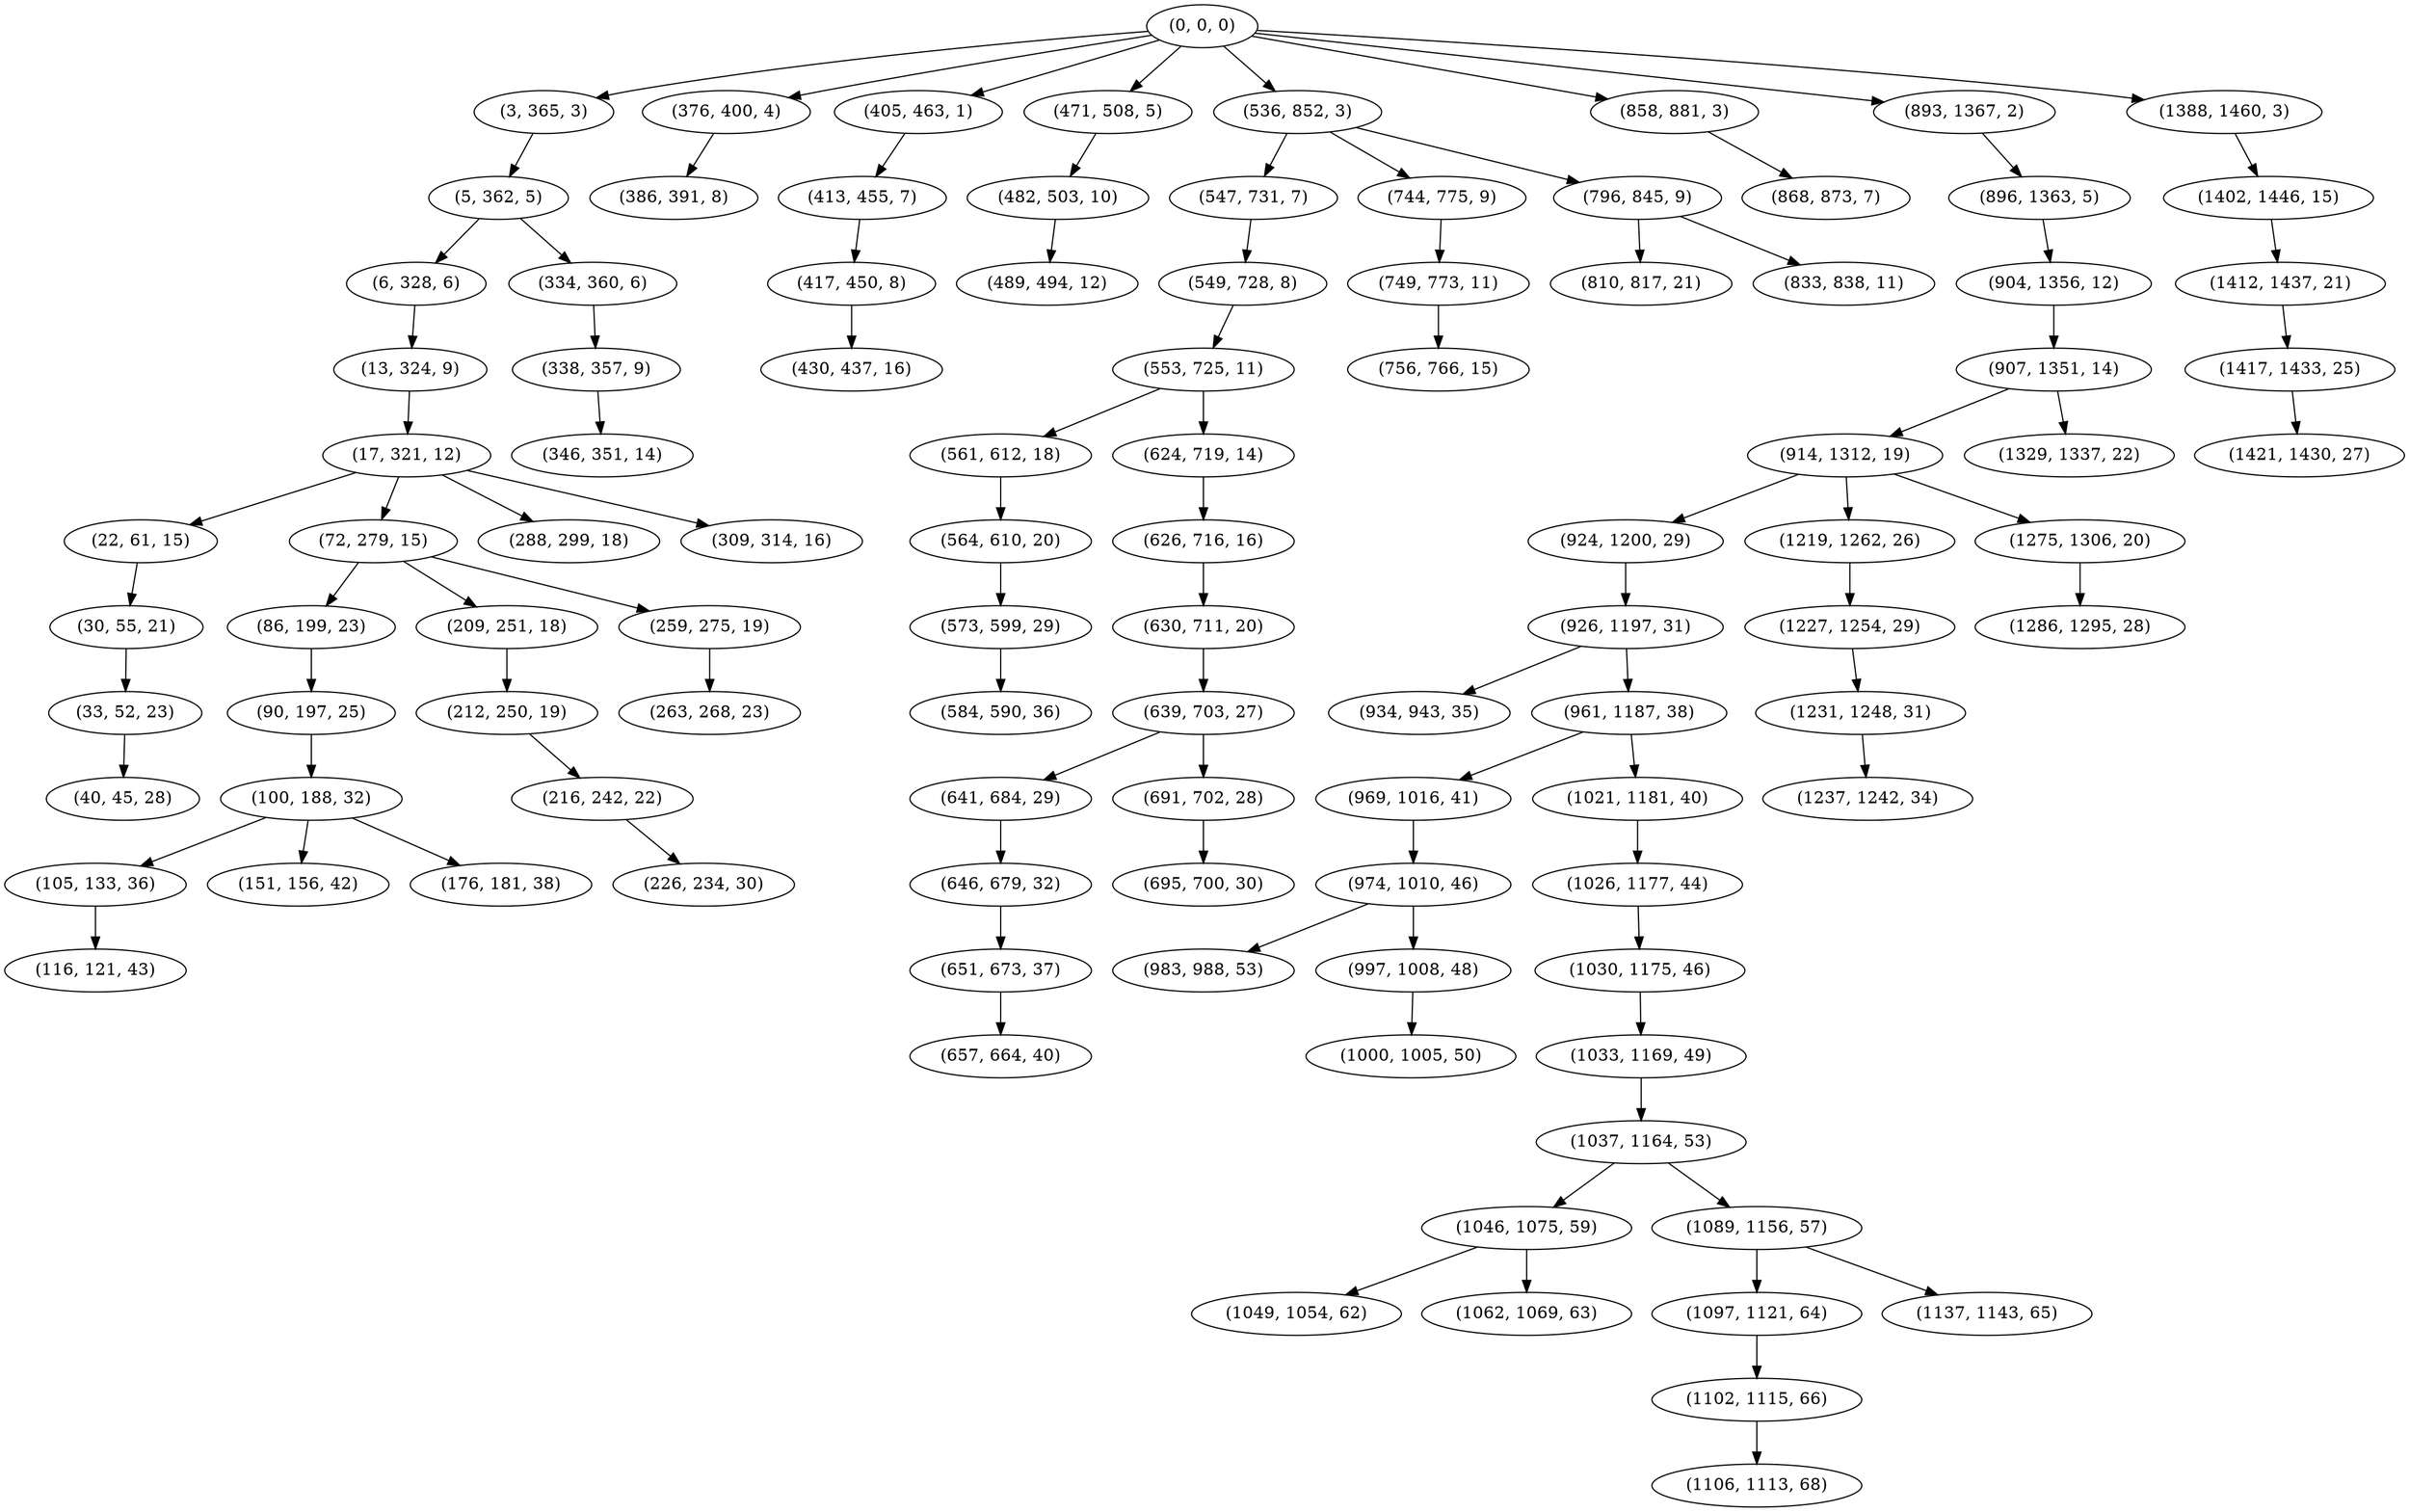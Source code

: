 digraph tree {
    "(0, 0, 0)";
    "(3, 365, 3)";
    "(5, 362, 5)";
    "(6, 328, 6)";
    "(13, 324, 9)";
    "(17, 321, 12)";
    "(22, 61, 15)";
    "(30, 55, 21)";
    "(33, 52, 23)";
    "(40, 45, 28)";
    "(72, 279, 15)";
    "(86, 199, 23)";
    "(90, 197, 25)";
    "(100, 188, 32)";
    "(105, 133, 36)";
    "(116, 121, 43)";
    "(151, 156, 42)";
    "(176, 181, 38)";
    "(209, 251, 18)";
    "(212, 250, 19)";
    "(216, 242, 22)";
    "(226, 234, 30)";
    "(259, 275, 19)";
    "(263, 268, 23)";
    "(288, 299, 18)";
    "(309, 314, 16)";
    "(334, 360, 6)";
    "(338, 357, 9)";
    "(346, 351, 14)";
    "(376, 400, 4)";
    "(386, 391, 8)";
    "(405, 463, 1)";
    "(413, 455, 7)";
    "(417, 450, 8)";
    "(430, 437, 16)";
    "(471, 508, 5)";
    "(482, 503, 10)";
    "(489, 494, 12)";
    "(536, 852, 3)";
    "(547, 731, 7)";
    "(549, 728, 8)";
    "(553, 725, 11)";
    "(561, 612, 18)";
    "(564, 610, 20)";
    "(573, 599, 29)";
    "(584, 590, 36)";
    "(624, 719, 14)";
    "(626, 716, 16)";
    "(630, 711, 20)";
    "(639, 703, 27)";
    "(641, 684, 29)";
    "(646, 679, 32)";
    "(651, 673, 37)";
    "(657, 664, 40)";
    "(691, 702, 28)";
    "(695, 700, 30)";
    "(744, 775, 9)";
    "(749, 773, 11)";
    "(756, 766, 15)";
    "(796, 845, 9)";
    "(810, 817, 21)";
    "(833, 838, 11)";
    "(858, 881, 3)";
    "(868, 873, 7)";
    "(893, 1367, 2)";
    "(896, 1363, 5)";
    "(904, 1356, 12)";
    "(907, 1351, 14)";
    "(914, 1312, 19)";
    "(924, 1200, 29)";
    "(926, 1197, 31)";
    "(934, 943, 35)";
    "(961, 1187, 38)";
    "(969, 1016, 41)";
    "(974, 1010, 46)";
    "(983, 988, 53)";
    "(997, 1008, 48)";
    "(1000, 1005, 50)";
    "(1021, 1181, 40)";
    "(1026, 1177, 44)";
    "(1030, 1175, 46)";
    "(1033, 1169, 49)";
    "(1037, 1164, 53)";
    "(1046, 1075, 59)";
    "(1049, 1054, 62)";
    "(1062, 1069, 63)";
    "(1089, 1156, 57)";
    "(1097, 1121, 64)";
    "(1102, 1115, 66)";
    "(1106, 1113, 68)";
    "(1137, 1143, 65)";
    "(1219, 1262, 26)";
    "(1227, 1254, 29)";
    "(1231, 1248, 31)";
    "(1237, 1242, 34)";
    "(1275, 1306, 20)";
    "(1286, 1295, 28)";
    "(1329, 1337, 22)";
    "(1388, 1460, 3)";
    "(1402, 1446, 15)";
    "(1412, 1437, 21)";
    "(1417, 1433, 25)";
    "(1421, 1430, 27)";
    "(0, 0, 0)" -> "(3, 365, 3)";
    "(0, 0, 0)" -> "(376, 400, 4)";
    "(0, 0, 0)" -> "(405, 463, 1)";
    "(0, 0, 0)" -> "(471, 508, 5)";
    "(0, 0, 0)" -> "(536, 852, 3)";
    "(0, 0, 0)" -> "(858, 881, 3)";
    "(0, 0, 0)" -> "(893, 1367, 2)";
    "(0, 0, 0)" -> "(1388, 1460, 3)";
    "(3, 365, 3)" -> "(5, 362, 5)";
    "(5, 362, 5)" -> "(6, 328, 6)";
    "(5, 362, 5)" -> "(334, 360, 6)";
    "(6, 328, 6)" -> "(13, 324, 9)";
    "(13, 324, 9)" -> "(17, 321, 12)";
    "(17, 321, 12)" -> "(22, 61, 15)";
    "(17, 321, 12)" -> "(72, 279, 15)";
    "(17, 321, 12)" -> "(288, 299, 18)";
    "(17, 321, 12)" -> "(309, 314, 16)";
    "(22, 61, 15)" -> "(30, 55, 21)";
    "(30, 55, 21)" -> "(33, 52, 23)";
    "(33, 52, 23)" -> "(40, 45, 28)";
    "(72, 279, 15)" -> "(86, 199, 23)";
    "(72, 279, 15)" -> "(209, 251, 18)";
    "(72, 279, 15)" -> "(259, 275, 19)";
    "(86, 199, 23)" -> "(90, 197, 25)";
    "(90, 197, 25)" -> "(100, 188, 32)";
    "(100, 188, 32)" -> "(105, 133, 36)";
    "(100, 188, 32)" -> "(151, 156, 42)";
    "(100, 188, 32)" -> "(176, 181, 38)";
    "(105, 133, 36)" -> "(116, 121, 43)";
    "(209, 251, 18)" -> "(212, 250, 19)";
    "(212, 250, 19)" -> "(216, 242, 22)";
    "(216, 242, 22)" -> "(226, 234, 30)";
    "(259, 275, 19)" -> "(263, 268, 23)";
    "(334, 360, 6)" -> "(338, 357, 9)";
    "(338, 357, 9)" -> "(346, 351, 14)";
    "(376, 400, 4)" -> "(386, 391, 8)";
    "(405, 463, 1)" -> "(413, 455, 7)";
    "(413, 455, 7)" -> "(417, 450, 8)";
    "(417, 450, 8)" -> "(430, 437, 16)";
    "(471, 508, 5)" -> "(482, 503, 10)";
    "(482, 503, 10)" -> "(489, 494, 12)";
    "(536, 852, 3)" -> "(547, 731, 7)";
    "(536, 852, 3)" -> "(744, 775, 9)";
    "(536, 852, 3)" -> "(796, 845, 9)";
    "(547, 731, 7)" -> "(549, 728, 8)";
    "(549, 728, 8)" -> "(553, 725, 11)";
    "(553, 725, 11)" -> "(561, 612, 18)";
    "(553, 725, 11)" -> "(624, 719, 14)";
    "(561, 612, 18)" -> "(564, 610, 20)";
    "(564, 610, 20)" -> "(573, 599, 29)";
    "(573, 599, 29)" -> "(584, 590, 36)";
    "(624, 719, 14)" -> "(626, 716, 16)";
    "(626, 716, 16)" -> "(630, 711, 20)";
    "(630, 711, 20)" -> "(639, 703, 27)";
    "(639, 703, 27)" -> "(641, 684, 29)";
    "(639, 703, 27)" -> "(691, 702, 28)";
    "(641, 684, 29)" -> "(646, 679, 32)";
    "(646, 679, 32)" -> "(651, 673, 37)";
    "(651, 673, 37)" -> "(657, 664, 40)";
    "(691, 702, 28)" -> "(695, 700, 30)";
    "(744, 775, 9)" -> "(749, 773, 11)";
    "(749, 773, 11)" -> "(756, 766, 15)";
    "(796, 845, 9)" -> "(810, 817, 21)";
    "(796, 845, 9)" -> "(833, 838, 11)";
    "(858, 881, 3)" -> "(868, 873, 7)";
    "(893, 1367, 2)" -> "(896, 1363, 5)";
    "(896, 1363, 5)" -> "(904, 1356, 12)";
    "(904, 1356, 12)" -> "(907, 1351, 14)";
    "(907, 1351, 14)" -> "(914, 1312, 19)";
    "(907, 1351, 14)" -> "(1329, 1337, 22)";
    "(914, 1312, 19)" -> "(924, 1200, 29)";
    "(914, 1312, 19)" -> "(1219, 1262, 26)";
    "(914, 1312, 19)" -> "(1275, 1306, 20)";
    "(924, 1200, 29)" -> "(926, 1197, 31)";
    "(926, 1197, 31)" -> "(934, 943, 35)";
    "(926, 1197, 31)" -> "(961, 1187, 38)";
    "(961, 1187, 38)" -> "(969, 1016, 41)";
    "(961, 1187, 38)" -> "(1021, 1181, 40)";
    "(969, 1016, 41)" -> "(974, 1010, 46)";
    "(974, 1010, 46)" -> "(983, 988, 53)";
    "(974, 1010, 46)" -> "(997, 1008, 48)";
    "(997, 1008, 48)" -> "(1000, 1005, 50)";
    "(1021, 1181, 40)" -> "(1026, 1177, 44)";
    "(1026, 1177, 44)" -> "(1030, 1175, 46)";
    "(1030, 1175, 46)" -> "(1033, 1169, 49)";
    "(1033, 1169, 49)" -> "(1037, 1164, 53)";
    "(1037, 1164, 53)" -> "(1046, 1075, 59)";
    "(1037, 1164, 53)" -> "(1089, 1156, 57)";
    "(1046, 1075, 59)" -> "(1049, 1054, 62)";
    "(1046, 1075, 59)" -> "(1062, 1069, 63)";
    "(1089, 1156, 57)" -> "(1097, 1121, 64)";
    "(1089, 1156, 57)" -> "(1137, 1143, 65)";
    "(1097, 1121, 64)" -> "(1102, 1115, 66)";
    "(1102, 1115, 66)" -> "(1106, 1113, 68)";
    "(1219, 1262, 26)" -> "(1227, 1254, 29)";
    "(1227, 1254, 29)" -> "(1231, 1248, 31)";
    "(1231, 1248, 31)" -> "(1237, 1242, 34)";
    "(1275, 1306, 20)" -> "(1286, 1295, 28)";
    "(1388, 1460, 3)" -> "(1402, 1446, 15)";
    "(1402, 1446, 15)" -> "(1412, 1437, 21)";
    "(1412, 1437, 21)" -> "(1417, 1433, 25)";
    "(1417, 1433, 25)" -> "(1421, 1430, 27)";
}
